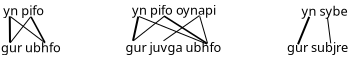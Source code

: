 <?xml version="1.0" encoding="UTF-8"?>
<dia:diagram xmlns:dia="http://www.lysator.liu.se/~alla/dia/">
  <dia:layer name="Fondo" visible="true" active="true">
    <dia:object type="Standard - Text" version="1" id="O0">
      <dia:attribute name="obj_pos">
        <dia:point val="1.6,5.362"/>
      </dia:attribute>
      <dia:attribute name="obj_bb">
        <dia:rectangle val="1.6,4.768;4.713,5.515"/>
      </dia:attribute>
      <dia:attribute name="text">
        <dia:composite type="text">
          <dia:attribute name="string">
            <dia:string>#gur ubhfo#</dia:string>
          </dia:attribute>
          <dia:attribute name="font">
            <dia:font family="sans" style="0" name="Helvetica"/>
          </dia:attribute>
          <dia:attribute name="height">
            <dia:real val="0.8"/>
          </dia:attribute>
          <dia:attribute name="pos">
            <dia:point val="1.6,5.362"/>
          </dia:attribute>
          <dia:attribute name="color">
            <dia:color val="#000000"/>
          </dia:attribute>
          <dia:attribute name="alignment">
            <dia:enum val="0"/>
          </dia:attribute>
        </dia:composite>
      </dia:attribute>
      <dia:attribute name="valign">
        <dia:enum val="3"/>
      </dia:attribute>
    </dia:object>
    <dia:object type="Standard - Text" version="1" id="O1">
      <dia:attribute name="obj_pos">
        <dia:point val="7.825,5.349"/>
      </dia:attribute>
      <dia:attribute name="obj_bb">
        <dia:rectangle val="7.825,4.754;12.902,5.501"/>
      </dia:attribute>
      <dia:attribute name="text">
        <dia:composite type="text">
          <dia:attribute name="string">
            <dia:string>#gur juvga ubhfo#</dia:string>
          </dia:attribute>
          <dia:attribute name="font">
            <dia:font family="sans" style="0" name="Helvetica"/>
          </dia:attribute>
          <dia:attribute name="height">
            <dia:real val="0.8"/>
          </dia:attribute>
          <dia:attribute name="pos">
            <dia:point val="7.825,5.349"/>
          </dia:attribute>
          <dia:attribute name="color">
            <dia:color val="#000000"/>
          </dia:attribute>
          <dia:attribute name="alignment">
            <dia:enum val="0"/>
          </dia:attribute>
        </dia:composite>
      </dia:attribute>
      <dia:attribute name="valign">
        <dia:enum val="3"/>
      </dia:attribute>
    </dia:object>
    <dia:object type="Standard - Text" version="1" id="O2">
      <dia:attribute name="obj_pos">
        <dia:point val="15.9,5.349"/>
      </dia:attribute>
      <dia:attribute name="obj_bb">
        <dia:rectangle val="15.9,4.754;19.142,5.501"/>
      </dia:attribute>
      <dia:attribute name="text">
        <dia:composite type="text">
          <dia:attribute name="string">
            <dia:string>#gur subjre#</dia:string>
          </dia:attribute>
          <dia:attribute name="font">
            <dia:font family="sans" style="0" name="Helvetica"/>
          </dia:attribute>
          <dia:attribute name="height">
            <dia:real val="0.8"/>
          </dia:attribute>
          <dia:attribute name="pos">
            <dia:point val="15.9,5.349"/>
          </dia:attribute>
          <dia:attribute name="color">
            <dia:color val="#000000"/>
          </dia:attribute>
          <dia:attribute name="alignment">
            <dia:enum val="0"/>
          </dia:attribute>
        </dia:composite>
      </dia:attribute>
      <dia:attribute name="valign">
        <dia:enum val="3"/>
      </dia:attribute>
    </dia:object>
    <dia:object type="Standard - Text" version="1" id="O3">
      <dia:attribute name="obj_pos">
        <dia:point val="1.712,3.511"/>
      </dia:attribute>
      <dia:attribute name="obj_bb">
        <dia:rectangle val="1.712,2.916;3.902,3.664"/>
      </dia:attribute>
      <dia:attribute name="text">
        <dia:composite type="text">
          <dia:attribute name="string">
            <dia:string>#yn pifo#</dia:string>
          </dia:attribute>
          <dia:attribute name="font">
            <dia:font family="sans" style="0" name="Helvetica"/>
          </dia:attribute>
          <dia:attribute name="height">
            <dia:real val="0.8"/>
          </dia:attribute>
          <dia:attribute name="pos">
            <dia:point val="1.712,3.511"/>
          </dia:attribute>
          <dia:attribute name="color">
            <dia:color val="#000000"/>
          </dia:attribute>
          <dia:attribute name="alignment">
            <dia:enum val="0"/>
          </dia:attribute>
        </dia:composite>
      </dia:attribute>
      <dia:attribute name="valign">
        <dia:enum val="3"/>
      </dia:attribute>
    </dia:object>
    <dia:object type="Standard - Text" version="1" id="O4">
      <dia:attribute name="obj_pos">
        <dia:point val="8.15,3.486"/>
      </dia:attribute>
      <dia:attribute name="obj_bb">
        <dia:rectangle val="8.15,2.891;12.697,3.639"/>
      </dia:attribute>
      <dia:attribute name="text">
        <dia:composite type="text">
          <dia:attribute name="string">
            <dia:string>#yn pifo oynapi#</dia:string>
          </dia:attribute>
          <dia:attribute name="font">
            <dia:font family="sans" style="0" name="Helvetica"/>
          </dia:attribute>
          <dia:attribute name="height">
            <dia:real val="0.8"/>
          </dia:attribute>
          <dia:attribute name="pos">
            <dia:point val="8.15,3.486"/>
          </dia:attribute>
          <dia:attribute name="color">
            <dia:color val="#000000"/>
          </dia:attribute>
          <dia:attribute name="alignment">
            <dia:enum val="0"/>
          </dia:attribute>
        </dia:composite>
      </dia:attribute>
      <dia:attribute name="valign">
        <dia:enum val="3"/>
      </dia:attribute>
    </dia:object>
    <dia:object type="Standard - Text" version="1" id="O5">
      <dia:attribute name="obj_pos">
        <dia:point val="16.625,3.536"/>
      </dia:attribute>
      <dia:attribute name="obj_bb">
        <dia:rectangle val="16.625,2.941;19.128,3.689"/>
      </dia:attribute>
      <dia:attribute name="text">
        <dia:composite type="text">
          <dia:attribute name="string">
            <dia:string>#yn sybe#</dia:string>
          </dia:attribute>
          <dia:attribute name="font">
            <dia:font family="sans" style="0" name="Helvetica"/>
          </dia:attribute>
          <dia:attribute name="height">
            <dia:real val="0.8"/>
          </dia:attribute>
          <dia:attribute name="pos">
            <dia:point val="16.625,3.536"/>
          </dia:attribute>
          <dia:attribute name="color">
            <dia:color val="#000000"/>
          </dia:attribute>
          <dia:attribute name="alignment">
            <dia:enum val="0"/>
          </dia:attribute>
        </dia:composite>
      </dia:attribute>
      <dia:attribute name="valign">
        <dia:enum val="3"/>
      </dia:attribute>
    </dia:object>
    <dia:object type="Standard - Line" version="0" id="O6">
      <dia:attribute name="obj_pos">
        <dia:point val="2.038,3.566"/>
      </dia:attribute>
      <dia:attribute name="obj_bb">
        <dia:rectangle val="1.987,3.516;2.1,4.929"/>
      </dia:attribute>
      <dia:attribute name="conn_endpoints">
        <dia:point val="2.038,3.566"/>
        <dia:point val="2.05,4.879"/>
      </dia:attribute>
      <dia:attribute name="numcp">
        <dia:int val="1"/>
      </dia:attribute>
      <dia:attribute name="line_width">
        <dia:real val="0.1"/>
      </dia:attribute>
    </dia:object>
    <dia:object type="Standard - Line" version="0" id="O7">
      <dia:attribute name="obj_pos">
        <dia:point val="17.012,3.591"/>
      </dia:attribute>
      <dia:attribute name="obj_bb">
        <dia:rectangle val="16.385,3.526;17.078,5.032"/>
      </dia:attribute>
      <dia:attribute name="conn_endpoints">
        <dia:point val="17.012,3.591"/>
        <dia:point val="16.45,4.966"/>
      </dia:attribute>
      <dia:attribute name="numcp">
        <dia:int val="1"/>
      </dia:attribute>
      <dia:attribute name="line_width">
        <dia:real val="0.1"/>
      </dia:attribute>
    </dia:object>
    <dia:object type="Standard - Line" version="0" id="O8">
      <dia:attribute name="obj_pos">
        <dia:point val="2.087,3.594"/>
      </dia:attribute>
      <dia:attribute name="obj_bb">
        <dia:rectangle val="2.073,3.58;3.827,4.918"/>
      </dia:attribute>
      <dia:attribute name="conn_endpoints">
        <dia:point val="2.087,3.594"/>
        <dia:point val="3.812,4.904"/>
      </dia:attribute>
      <dia:attribute name="numcp">
        <dia:int val="1"/>
      </dia:attribute>
      <dia:attribute name="line_width">
        <dia:real val="0.02"/>
      </dia:attribute>
    </dia:object>
    <dia:object type="Standard - Line" version="0" id="O9">
      <dia:attribute name="obj_pos">
        <dia:point val="3.087,3.587"/>
      </dia:attribute>
      <dia:attribute name="obj_bb">
        <dia:rectangle val="2.048,3.573;3.102,4.905"/>
      </dia:attribute>
      <dia:attribute name="conn_endpoints">
        <dia:point val="3.087,3.587"/>
        <dia:point val="2.062,4.891"/>
      </dia:attribute>
      <dia:attribute name="numcp">
        <dia:int val="1"/>
      </dia:attribute>
      <dia:attribute name="line_width">
        <dia:real val="0.02"/>
      </dia:attribute>
    </dia:object>
    <dia:object type="Standard - Line" version="0" id="O10">
      <dia:attribute name="obj_pos">
        <dia:point val="3.1,3.594"/>
      </dia:attribute>
      <dia:attribute name="obj_bb">
        <dia:rectangle val="3.046,3.54;3.842,4.921"/>
      </dia:attribute>
      <dia:attribute name="conn_endpoints">
        <dia:point val="3.1,3.594"/>
        <dia:point val="3.788,4.866"/>
      </dia:attribute>
      <dia:attribute name="numcp">
        <dia:int val="1"/>
      </dia:attribute>
      <dia:attribute name="line_width">
        <dia:real val="0.08"/>
      </dia:attribute>
    </dia:object>
    <dia:object type="Standard - Line" version="0" id="O11">
      <dia:attribute name="obj_pos">
        <dia:point val="8.463,3.579"/>
      </dia:attribute>
      <dia:attribute name="obj_bb">
        <dia:rectangle val="8.141,3.519;8.522,4.851"/>
      </dia:attribute>
      <dia:attribute name="conn_endpoints">
        <dia:point val="8.463,3.579"/>
        <dia:point val="8.2,4.791"/>
      </dia:attribute>
      <dia:attribute name="numcp">
        <dia:int val="1"/>
      </dia:attribute>
      <dia:attribute name="line_width">
        <dia:real val="0.1"/>
      </dia:attribute>
    </dia:object>
    <dia:object type="Standard - Line" version="0" id="O12">
      <dia:attribute name="obj_pos">
        <dia:point val="8.5,3.579"/>
      </dia:attribute>
      <dia:attribute name="obj_bb">
        <dia:rectangle val="8.487,3.566;11.913,4.967"/>
      </dia:attribute>
      <dia:attribute name="conn_endpoints">
        <dia:point val="8.5,3.579"/>
        <dia:point val="11.9,4.954"/>
      </dia:attribute>
      <dia:attribute name="numcp">
        <dia:int val="1"/>
      </dia:attribute>
      <dia:attribute name="line_width">
        <dia:real val="0.02"/>
      </dia:attribute>
    </dia:object>
    <dia:object type="Standard - Line" version="0" id="O13">
      <dia:attribute name="obj_pos">
        <dia:point val="9.762,3.566"/>
      </dia:attribute>
      <dia:attribute name="obj_bb">
        <dia:rectangle val="8.198,3.552;9.777,4.805"/>
      </dia:attribute>
      <dia:attribute name="conn_endpoints">
        <dia:point val="9.762,3.566"/>
        <dia:point val="8.213,4.791"/>
      </dia:attribute>
      <dia:attribute name="numcp">
        <dia:int val="1"/>
      </dia:attribute>
      <dia:attribute name="line_width">
        <dia:real val="0.02"/>
      </dia:attribute>
    </dia:object>
    <dia:object type="Standard - Line" version="0" id="O14">
      <dia:attribute name="obj_pos">
        <dia:point val="9.75,3.554"/>
      </dia:attribute>
      <dia:attribute name="obj_bb">
        <dia:rectangle val="9.695,3.499;11.968,4.984"/>
      </dia:attribute>
      <dia:attribute name="conn_endpoints">
        <dia:point val="9.75,3.554"/>
        <dia:point val="11.912,4.929"/>
      </dia:attribute>
      <dia:attribute name="numcp">
        <dia:int val="1"/>
      </dia:attribute>
      <dia:attribute name="line_width">
        <dia:real val="0.08"/>
      </dia:attribute>
    </dia:object>
    <dia:object type="Standard - Line" version="0" id="O15">
      <dia:attribute name="obj_pos">
        <dia:point val="11.525,3.529"/>
      </dia:attribute>
      <dia:attribute name="obj_bb">
        <dia:rectangle val="9.697,3.501;11.553,4.819"/>
      </dia:attribute>
      <dia:attribute name="conn_endpoints">
        <dia:point val="11.525,3.529"/>
        <dia:point val="9.725,4.791"/>
      </dia:attribute>
      <dia:attribute name="numcp">
        <dia:int val="1"/>
      </dia:attribute>
      <dia:attribute name="line_width">
        <dia:real val="0.04"/>
      </dia:attribute>
    </dia:object>
    <dia:object type="Standard - Line" version="0" id="O16">
      <dia:attribute name="obj_pos">
        <dia:point val="11.537,3.566"/>
      </dia:attribute>
      <dia:attribute name="obj_bb">
        <dia:rectangle val="11.525,3.554;11.937,4.929"/>
      </dia:attribute>
      <dia:attribute name="conn_endpoints">
        <dia:point val="11.537,3.566"/>
        <dia:point val="11.925,4.916"/>
      </dia:attribute>
      <dia:attribute name="numcp">
        <dia:int val="1"/>
      </dia:attribute>
      <dia:attribute name="line_width">
        <dia:real val="0.02"/>
      </dia:attribute>
    </dia:object>
    <dia:object type="Standard - Line" version="0" id="O17">
      <dia:attribute name="obj_pos">
        <dia:point val="17.925,3.641"/>
      </dia:attribute>
      <dia:attribute name="obj_bb">
        <dia:rectangle val="17.903,3.619;18.11,4.939"/>
      </dia:attribute>
      <dia:attribute name="conn_endpoints">
        <dia:point val="17.925,3.641"/>
        <dia:point val="18.087,4.916"/>
      </dia:attribute>
      <dia:attribute name="numcp">
        <dia:int val="1"/>
      </dia:attribute>
      <dia:attribute name="line_width">
        <dia:real val="0.04"/>
      </dia:attribute>
    </dia:object>
  </dia:layer>
</dia:diagram>

